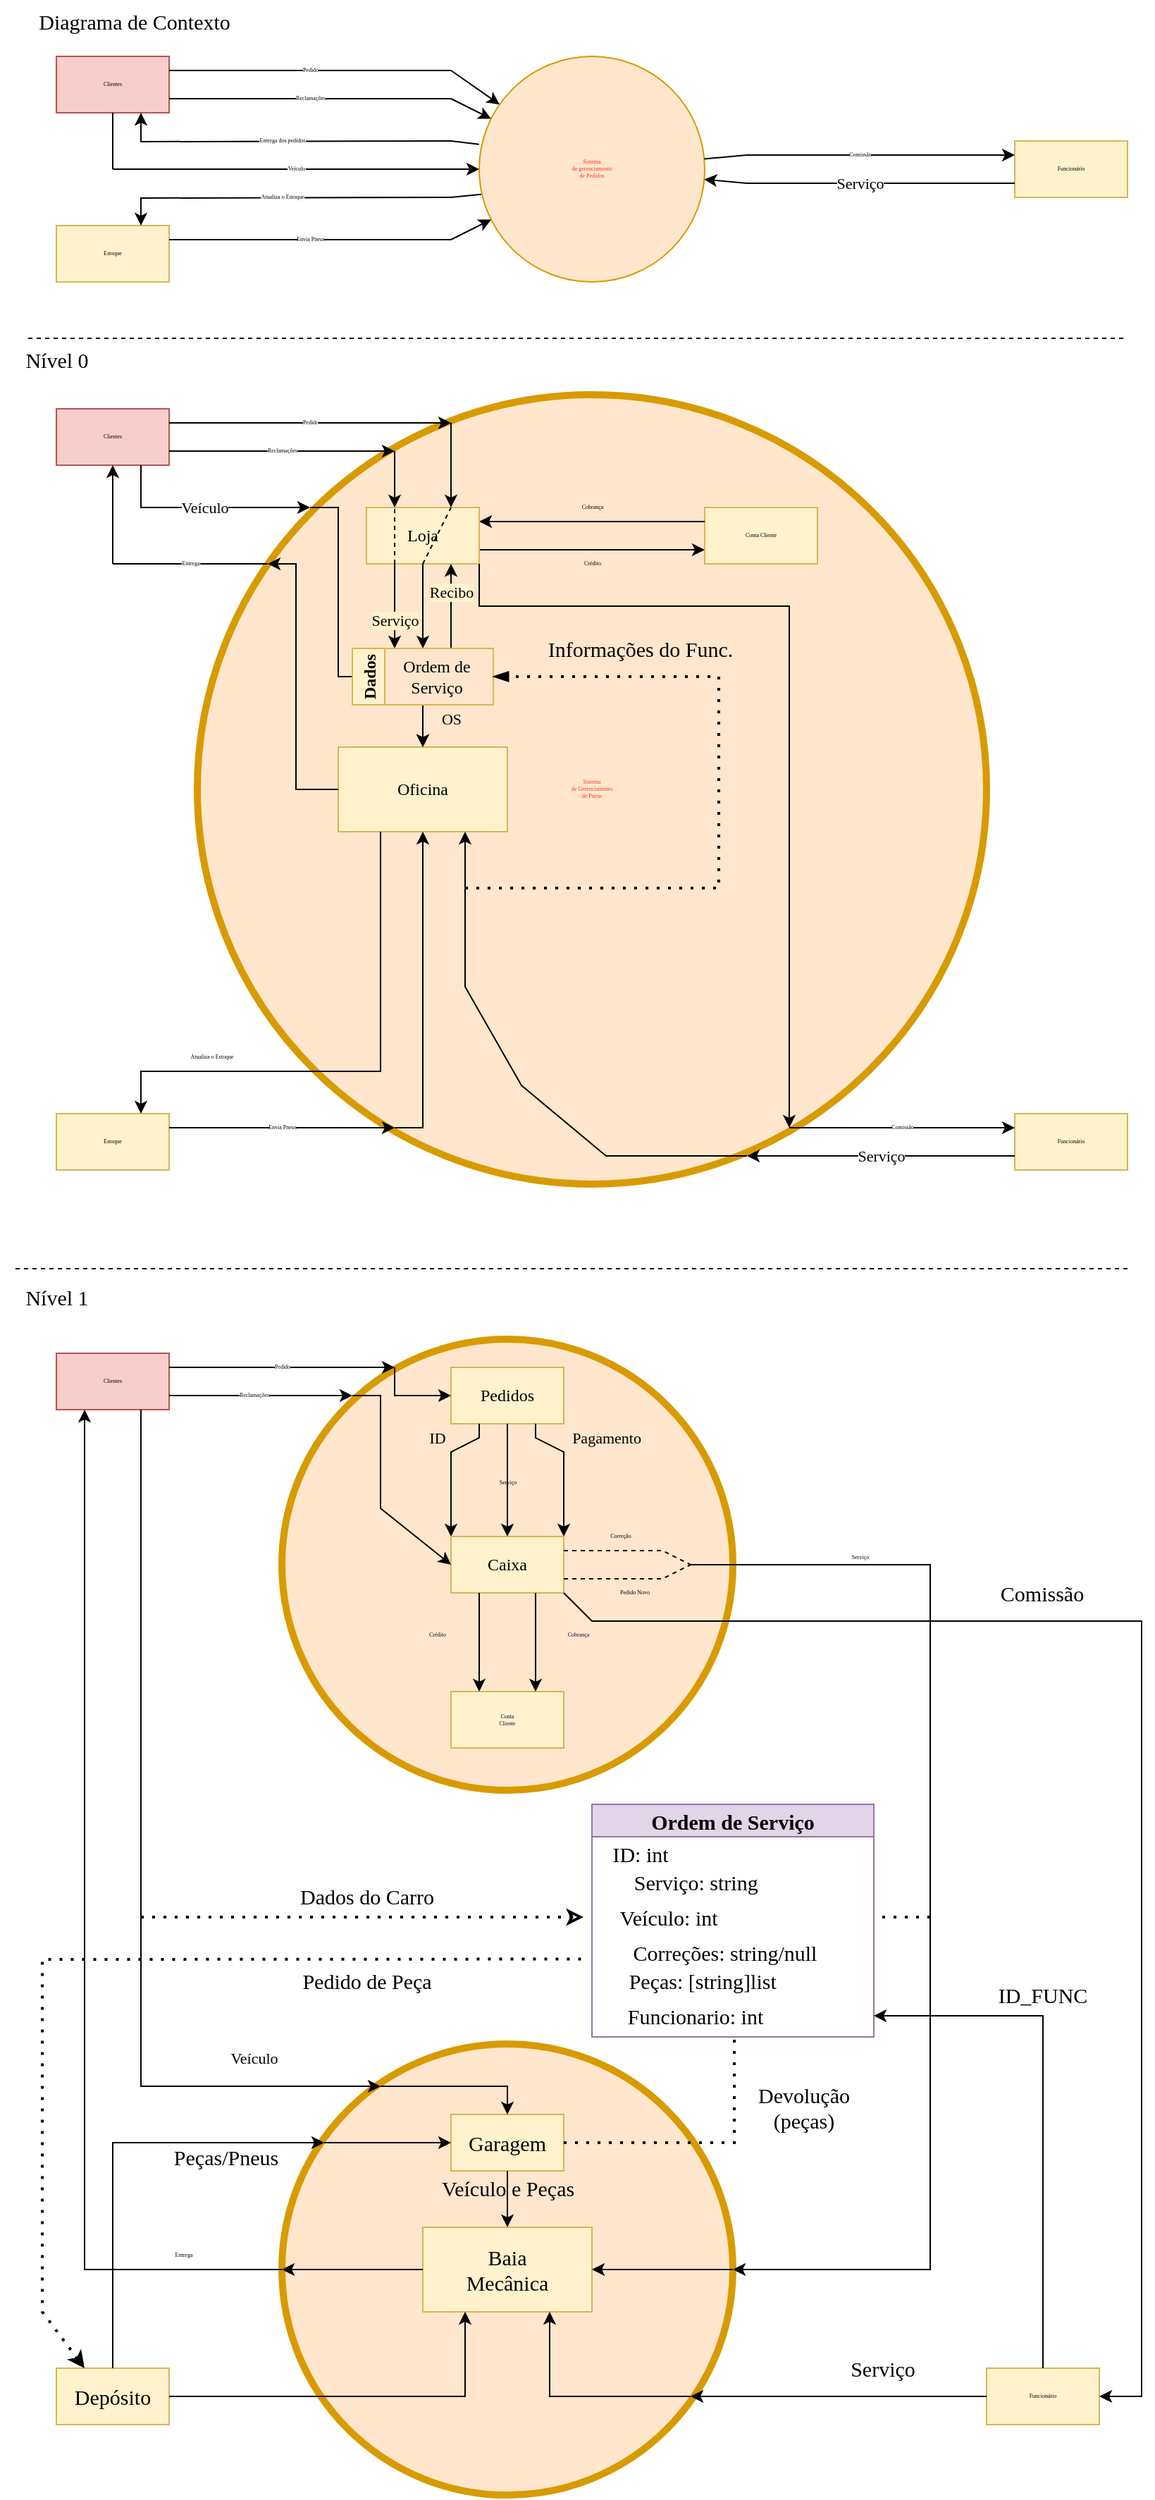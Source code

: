 <mxfile version="20.4.0" type="github">
  <diagram name="Page-1" id="c7558073-3199-34d8-9f00-42111426c3f3">
    <mxGraphModel dx="2463" dy="1354" grid="1" gridSize="10" guides="1" tooltips="1" connect="1" arrows="1" fold="1" page="1" pageScale="1" pageWidth="826" pageHeight="1169" background="none" math="0" shadow="0">
      <root>
        <mxCell id="0" />
        <mxCell id="1" parent="0" />
        <mxCell id="ajuiZReFzju_EfFtEYsR-15" value="Loja" style="ellipse;whiteSpace=wrap;html=1;aspect=fixed;fontFamily=Garamond;fontSize=4;points=[[0.5,0,0,0,0]];connectable=0;strokeWidth=5;labelBackgroundColor=none;fillColor=#ffe6cc;strokeColor=#d79b00;fontColor=none;noLabel=1;" vertex="1" parent="1">
          <mxGeometry x="200" y="1450" width="320" height="320" as="geometry" />
        </mxCell>
        <mxCell id="tzdK_BNFdjpBM3N-hgtN-97" value="&lt;div style=&quot;font-size: 4px;&quot;&gt;Sistema&lt;/div&gt;&lt;div style=&quot;font-size: 4px;&quot;&gt;de gerenciamento&lt;/div&gt;&lt;div style=&quot;font-size: 4px;&quot;&gt;de Pedidos&lt;/div&gt;" style="ellipse;whiteSpace=wrap;html=1;aspect=fixed;fontSize=4;fontFamily=Garamond;fillColor=#ffe6cc;strokeColor=#d79b00;fontColor=#FF3224;" parent="1" vertex="1">
          <mxGeometry x="340" y="40" width="160" height="160" as="geometry" />
        </mxCell>
        <mxCell id="tzdK_BNFdjpBM3N-hgtN-98" value="Clientes" style="rounded=0;whiteSpace=wrap;html=1;fontFamily=Garamond;fontSize=4;fillColor=#f8cecc;strokeColor=#b85450;" parent="1" vertex="1">
          <mxGeometry x="40" y="40" width="80" height="40" as="geometry" />
        </mxCell>
        <mxCell id="tzdK_BNFdjpBM3N-hgtN-99" value="Estoque" style="rounded=0;whiteSpace=wrap;html=1;fontFamily=Garamond;fontSize=4;fillColor=#fff2cc;strokeColor=#d6b656;" parent="1" vertex="1">
          <mxGeometry x="40" y="160" width="80" height="40" as="geometry" />
        </mxCell>
        <mxCell id="tzdK_BNFdjpBM3N-hgtN-100" value="Pedido" style="endArrow=none;html=1;rounded=0;fontFamily=Garamond;fontSize=4;exitX=1;exitY=0.25;exitDx=0;exitDy=0;endFill=0;" parent="1" source="tzdK_BNFdjpBM3N-hgtN-98" edge="1">
          <mxGeometry width="50" height="50" relative="1" as="geometry">
            <mxPoint x="110" y="170" as="sourcePoint" />
            <mxPoint x="320" y="50" as="targetPoint" />
          </mxGeometry>
        </mxCell>
        <mxCell id="tzdK_BNFdjpBM3N-hgtN-101" value="Reclamações" style="endArrow=none;html=1;rounded=0;fontFamily=Garamond;fontSize=4;exitX=1;exitY=0.75;exitDx=0;exitDy=0;endFill=0;" parent="1" source="tzdK_BNFdjpBM3N-hgtN-98" edge="1">
          <mxGeometry width="50" height="50" relative="1" as="geometry">
            <mxPoint x="270" y="200" as="sourcePoint" />
            <mxPoint x="320" y="70" as="targetPoint" />
          </mxGeometry>
        </mxCell>
        <mxCell id="tzdK_BNFdjpBM3N-hgtN-103" value="Envia Pneus" style="endArrow=none;html=1;rounded=0;fontFamily=Garamond;fontSize=4;exitX=1;exitY=0.25;exitDx=0;exitDy=0;endFill=0;" parent="1" source="tzdK_BNFdjpBM3N-hgtN-99" edge="1">
          <mxGeometry width="50" height="50" relative="1" as="geometry">
            <mxPoint x="270" y="200" as="sourcePoint" />
            <mxPoint x="320" y="170" as="targetPoint" />
          </mxGeometry>
        </mxCell>
        <mxCell id="tzdK_BNFdjpBM3N-hgtN-104" value="Atualiza o Estoque" style="endArrow=classic;html=1;rounded=0;fontFamily=Garamond;fontSize=4;edgeStyle=orthogonalEdgeStyle;entryX=0.75;entryY=0;entryDx=0;entryDy=0;" parent="1" target="tzdK_BNFdjpBM3N-hgtN-99" edge="1">
          <mxGeometry width="50" height="50" relative="1" as="geometry">
            <mxPoint x="320" y="140" as="sourcePoint" />
            <mxPoint x="100" y="140" as="targetPoint" />
          </mxGeometry>
        </mxCell>
        <mxCell id="tzdK_BNFdjpBM3N-hgtN-105" value="Entrega dos pedidos" style="endArrow=classic;html=1;rounded=0;fontFamily=Garamond;fontSize=4;edgeStyle=orthogonalEdgeStyle;entryX=0.75;entryY=1;entryDx=0;entryDy=0;" parent="1" target="tzdK_BNFdjpBM3N-hgtN-98" edge="1">
          <mxGeometry width="50" height="50" relative="1" as="geometry">
            <mxPoint x="320" y="100" as="sourcePoint" />
            <mxPoint x="100" y="120" as="targetPoint" />
          </mxGeometry>
        </mxCell>
        <mxCell id="tzdK_BNFdjpBM3N-hgtN-106" value="" style="endArrow=none;html=1;rounded=0;fontFamily=Garamond;fontSize=4;entryX=-0.001;entryY=0.39;entryDx=0;entryDy=0;entryPerimeter=0;" parent="1" target="tzdK_BNFdjpBM3N-hgtN-97" edge="1">
          <mxGeometry width="50" height="50" relative="1" as="geometry">
            <mxPoint x="320" y="100" as="sourcePoint" />
            <mxPoint x="320" y="150" as="targetPoint" />
          </mxGeometry>
        </mxCell>
        <mxCell id="tzdK_BNFdjpBM3N-hgtN-107" value="" style="endArrow=none;html=1;rounded=0;fontFamily=Garamond;fontSize=4;entryX=0.009;entryY=0.612;entryDx=0;entryDy=0;entryPerimeter=0;" parent="1" target="tzdK_BNFdjpBM3N-hgtN-97" edge="1">
          <mxGeometry width="50" height="50" relative="1" as="geometry">
            <mxPoint x="320" y="140" as="sourcePoint" />
            <mxPoint x="320" y="150" as="targetPoint" />
          </mxGeometry>
        </mxCell>
        <mxCell id="tzdK_BNFdjpBM3N-hgtN-109" value="" style="endArrow=classic;html=1;rounded=0;fontFamily=Garamond;fontSize=4;endFill=1;" parent="1" target="tzdK_BNFdjpBM3N-hgtN-97" edge="1">
          <mxGeometry width="50" height="50" relative="1" as="geometry">
            <mxPoint x="320" y="170" as="sourcePoint" />
            <mxPoint x="320" y="150" as="targetPoint" />
          </mxGeometry>
        </mxCell>
        <mxCell id="tzdK_BNFdjpBM3N-hgtN-110" value="" style="endArrow=classic;html=1;rounded=0;fontFamily=Garamond;fontSize=4;endFill=1;" parent="1" target="tzdK_BNFdjpBM3N-hgtN-97" edge="1">
          <mxGeometry width="50" height="50" relative="1" as="geometry">
            <mxPoint x="320" y="70" as="sourcePoint" />
            <mxPoint x="320" y="150" as="targetPoint" />
          </mxGeometry>
        </mxCell>
        <mxCell id="tzdK_BNFdjpBM3N-hgtN-111" value="" style="endArrow=classic;html=1;rounded=0;fontFamily=Garamond;fontSize=4;endFill=1;" parent="1" target="tzdK_BNFdjpBM3N-hgtN-97" edge="1">
          <mxGeometry width="50" height="50" relative="1" as="geometry">
            <mxPoint x="320" y="50" as="sourcePoint" />
            <mxPoint x="320" y="150" as="targetPoint" />
          </mxGeometry>
        </mxCell>
        <mxCell id="tzdK_BNFdjpBM3N-hgtN-114" value="Funcionário" style="rounded=0;whiteSpace=wrap;html=1;fontFamily=Garamond;fontSize=4;fillColor=#fff2cc;strokeColor=#d6b656;" parent="1" vertex="1">
          <mxGeometry x="720" y="100" width="80" height="40" as="geometry" />
        </mxCell>
        <mxCell id="tzdK_BNFdjpBM3N-hgtN-119" value="Comissão" style="endArrow=classic;html=1;rounded=0;fontFamily=Garamond;fontSize=4;entryX=0;entryY=0.25;entryDx=0;entryDy=0;" parent="1" source="tzdK_BNFdjpBM3N-hgtN-97" target="tzdK_BNFdjpBM3N-hgtN-114" edge="1">
          <mxGeometry width="50" height="50" relative="1" as="geometry">
            <mxPoint x="520" y="170" as="sourcePoint" />
            <mxPoint x="550" y="150" as="targetPoint" />
            <Array as="points">
              <mxPoint x="530" y="110" />
              <mxPoint x="590" y="110" />
              <mxPoint x="680" y="110" />
            </Array>
            <mxPoint as="offset" />
          </mxGeometry>
        </mxCell>
        <mxCell id="tzdK_BNFdjpBM3N-hgtN-121" value="Sistema&lt;br&gt;de Gerenciamento&lt;br&gt;de Pneus" style="ellipse;whiteSpace=wrap;html=1;aspect=fixed;fontFamily=Garamond;fontSize=4;points=[[0.5,0,0,0,0]];connectable=0;strokeWidth=5;labelBackgroundColor=none;fillColor=#ffe6cc;strokeColor=#d79b00;labelBorderColor=none;fontColor=#FF3224;" parent="1" vertex="1">
          <mxGeometry x="140" y="280" width="560" height="560" as="geometry" />
        </mxCell>
        <mxCell id="tzdK_BNFdjpBM3N-hgtN-123" value="" style="html=1;rounded=0;fontFamily=Garamond;fontSize=4;endArrow=none;endFill=0;dashed=1;" parent="1" edge="1">
          <mxGeometry width="100" relative="1" as="geometry">
            <mxPoint x="20" y="240" as="sourcePoint" />
            <mxPoint x="800" y="240" as="targetPoint" />
          </mxGeometry>
        </mxCell>
        <mxCell id="tzdK_BNFdjpBM3N-hgtN-124" value="Clientes" style="rounded=0;whiteSpace=wrap;html=1;fontFamily=Garamond;fontSize=4;fillColor=#f8cecc;strokeColor=#b85450;" parent="1" vertex="1">
          <mxGeometry x="40" y="290" width="80" height="40" as="geometry" />
        </mxCell>
        <mxCell id="tzdK_BNFdjpBM3N-hgtN-125" value="Estoque" style="rounded=0;whiteSpace=wrap;html=1;fontFamily=Garamond;fontSize=4;fillColor=#fff2cc;strokeColor=#d6b656;" parent="1" vertex="1">
          <mxGeometry x="40" y="790" width="80" height="40" as="geometry" />
        </mxCell>
        <mxCell id="tzdK_BNFdjpBM3N-hgtN-126" value="Pedido" style="endArrow=classic;html=1;rounded=0;fontFamily=Garamond;fontSize=4;exitX=1;exitY=0.25;exitDx=0;exitDy=0;endFill=1;" parent="1" source="tzdK_BNFdjpBM3N-hgtN-124" edge="1">
          <mxGeometry width="50" height="50" relative="1" as="geometry">
            <mxPoint x="100" y="410" as="sourcePoint" />
            <mxPoint x="320" y="300" as="targetPoint" />
          </mxGeometry>
        </mxCell>
        <mxCell id="tzdK_BNFdjpBM3N-hgtN-127" value="Reclamações" style="endArrow=classic;html=1;rounded=0;fontFamily=Garamond;fontSize=4;exitX=1;exitY=0.75;exitDx=0;exitDy=0;endFill=1;" parent="1" source="tzdK_BNFdjpBM3N-hgtN-124" edge="1">
          <mxGeometry width="50" height="50" relative="1" as="geometry">
            <mxPoint x="260" y="440" as="sourcePoint" />
            <mxPoint x="280" y="320" as="targetPoint" />
          </mxGeometry>
        </mxCell>
        <mxCell id="tzdK_BNFdjpBM3N-hgtN-128" value="Envia Pneus" style="endArrow=classic;html=1;rounded=0;fontFamily=Garamond;fontSize=4;exitX=1;exitY=0.25;exitDx=0;exitDy=0;endFill=1;" parent="1" source="tzdK_BNFdjpBM3N-hgtN-125" edge="1">
          <mxGeometry width="50" height="50" relative="1" as="geometry">
            <mxPoint x="270" y="840" as="sourcePoint" />
            <mxPoint x="280" y="800" as="targetPoint" />
          </mxGeometry>
        </mxCell>
        <mxCell id="tzdK_BNFdjpBM3N-hgtN-129" value="Atualiza o Estoque" style="endArrow=classic;html=1;rounded=0;fontFamily=Garamond;fontSize=4;edgeStyle=orthogonalEdgeStyle;entryX=0.75;entryY=0;entryDx=0;entryDy=0;labelBackgroundColor=none;" parent="1" target="tzdK_BNFdjpBM3N-hgtN-125" edge="1">
          <mxGeometry x="0.001" y="-10" width="50" height="50" relative="1" as="geometry">
            <mxPoint x="230" y="760" as="sourcePoint" />
            <mxPoint x="100" y="780" as="targetPoint" />
            <Array as="points">
              <mxPoint x="100" y="760" />
            </Array>
            <mxPoint as="offset" />
          </mxGeometry>
        </mxCell>
        <mxCell id="tzdK_BNFdjpBM3N-hgtN-132" value="Conta Cliente" style="rounded=0;whiteSpace=wrap;html=1;fontFamily=Garamond;fontSize=4;fillColor=#fff2cc;strokeColor=#d6b656;" parent="1" vertex="1">
          <mxGeometry x="500" y="360" width="80" height="40" as="geometry" />
        </mxCell>
        <mxCell id="tzdK_BNFdjpBM3N-hgtN-133" value="Funcionário" style="rounded=0;whiteSpace=wrap;html=1;fontFamily=Garamond;fontSize=4;fillColor=#fff2cc;strokeColor=#d6b656;" parent="1" vertex="1">
          <mxGeometry x="720" y="790" width="80" height="40" as="geometry" />
        </mxCell>
        <mxCell id="tzdK_BNFdjpBM3N-hgtN-134" value="Cobrança" style="endArrow=none;html=1;rounded=0;fontFamily=Garamond;fontSize=4;entryX=0;entryY=0.25;entryDx=0;entryDy=0;endFill=0;startArrow=classic;startFill=1;labelBackgroundColor=none;" parent="1" target="tzdK_BNFdjpBM3N-hgtN-132" edge="1">
          <mxGeometry y="10" width="50" height="50" relative="1" as="geometry">
            <mxPoint x="340" y="370" as="sourcePoint" />
            <mxPoint x="343" y="410" as="targetPoint" />
            <mxPoint as="offset" />
          </mxGeometry>
        </mxCell>
        <mxCell id="tzdK_BNFdjpBM3N-hgtN-135" value="Crédito" style="endArrow=classic;html=1;rounded=0;fontFamily=Garamond;fontSize=4;entryX=0;entryY=0.75;entryDx=0;entryDy=0;endFill=1;exitX=1;exitY=0.75;exitDx=0;exitDy=0;labelBackgroundColor=none;" parent="1" source="_0-HAE8toTOShQBwGPLb-2" target="tzdK_BNFdjpBM3N-hgtN-132" edge="1">
          <mxGeometry y="-10" width="50" height="50" relative="1" as="geometry">
            <mxPoint x="413" y="390" as="sourcePoint" />
            <mxPoint x="343" y="410" as="targetPoint" />
            <mxPoint as="offset" />
          </mxGeometry>
        </mxCell>
        <mxCell id="tzdK_BNFdjpBM3N-hgtN-136" value="Comissão" style="endArrow=classic;html=1;rounded=0;fontFamily=Garamond;fontSize=4;entryX=0;entryY=0.25;entryDx=0;entryDy=0;" parent="1" target="tzdK_BNFdjpBM3N-hgtN-133" edge="1">
          <mxGeometry width="50" height="50" relative="1" as="geometry">
            <mxPoint x="560" y="800" as="sourcePoint" />
            <mxPoint x="550" y="780" as="targetPoint" />
          </mxGeometry>
        </mxCell>
        <mxCell id="tzdK_BNFdjpBM3N-hgtN-137" value="Veículo" style="endArrow=classic;html=1;rounded=0;fontFamily=Garamond;fontSize=4;entryX=0;entryY=0.5;entryDx=0;entryDy=0;" parent="1" target="tzdK_BNFdjpBM3N-hgtN-97" edge="1">
          <mxGeometry width="50" height="50" relative="1" as="geometry">
            <mxPoint x="80" y="120" as="sourcePoint" />
            <mxPoint x="270" y="110" as="targetPoint" />
          </mxGeometry>
        </mxCell>
        <mxCell id="tzdK_BNFdjpBM3N-hgtN-138" value="" style="endArrow=none;html=1;rounded=0;fontFamily=Garamond;fontSize=4;entryX=0.5;entryY=1;entryDx=0;entryDy=0;" parent="1" target="tzdK_BNFdjpBM3N-hgtN-98" edge="1">
          <mxGeometry width="50" height="50" relative="1" as="geometry">
            <mxPoint x="80" y="120" as="sourcePoint" />
            <mxPoint x="250" y="100" as="targetPoint" />
          </mxGeometry>
        </mxCell>
        <mxCell id="tzdK_BNFdjpBM3N-hgtN-141" value="" style="endArrow=none;html=1;rounded=0;fontFamily=Garamond;fontSize=4;exitX=0.5;exitY=1;exitDx=0;exitDy=0;startArrow=classic;startFill=1;" parent="1" source="tzdK_BNFdjpBM3N-hgtN-124" edge="1">
          <mxGeometry width="50" height="50" relative="1" as="geometry">
            <mxPoint x="60.0" y="402.08" as="sourcePoint" />
            <mxPoint x="80" y="400" as="targetPoint" />
          </mxGeometry>
        </mxCell>
        <mxCell id="tzdK_BNFdjpBM3N-hgtN-142" value="Entrega" style="endArrow=none;html=1;rounded=0;fontFamily=Garamond;fontSize=4;entryX=0;entryY=0.5;entryDx=0;entryDy=0;endFill=0;" parent="1" edge="1">
          <mxGeometry width="50" height="50" relative="1" as="geometry">
            <mxPoint x="80" y="400" as="sourcePoint" />
            <mxPoint x="190.0" y="400" as="targetPoint" />
          </mxGeometry>
        </mxCell>
        <mxCell id="_0-HAE8toTOShQBwGPLb-1" value="&lt;font face=&quot;Garamond&quot;&gt;Veículo&lt;/font&gt;" style="endArrow=classic;html=1;rounded=0;exitX=0.75;exitY=1;exitDx=0;exitDy=0;" parent="1" source="tzdK_BNFdjpBM3N-hgtN-124" edge="1">
          <mxGeometry width="50" height="50" relative="1" as="geometry">
            <mxPoint x="150" y="400" as="sourcePoint" />
            <mxPoint x="220" y="360" as="targetPoint" />
            <Array as="points">
              <mxPoint x="100" y="360" />
            </Array>
          </mxGeometry>
        </mxCell>
        <mxCell id="_0-HAE8toTOShQBwGPLb-2" value="Loja" style="rounded=0;whiteSpace=wrap;html=1;fontFamily=Garamond;fillColor=#fff2cc;strokeColor=#d6b656;" parent="1" vertex="1">
          <mxGeometry x="260" y="360" width="80" height="40" as="geometry" />
        </mxCell>
        <mxCell id="_0-HAE8toTOShQBwGPLb-4" value="" style="endArrow=none;html=1;rounded=0;fontFamily=Garamond;endFill=0;startArrow=classic;startFill=1;" parent="1" edge="1">
          <mxGeometry width="50" height="50" relative="1" as="geometry">
            <mxPoint x="320" y="360" as="sourcePoint" />
            <mxPoint x="320" y="300" as="targetPoint" />
          </mxGeometry>
        </mxCell>
        <mxCell id="_0-HAE8toTOShQBwGPLb-5" value="" style="endArrow=none;html=1;rounded=0;fontFamily=Garamond;exitX=0.25;exitY=0;exitDx=0;exitDy=0;startArrow=classic;startFill=1;" parent="1" source="_0-HAE8toTOShQBwGPLb-2" edge="1">
          <mxGeometry width="50" height="50" relative="1" as="geometry">
            <mxPoint x="260" y="410" as="sourcePoint" />
            <mxPoint x="280" y="320" as="targetPoint" />
          </mxGeometry>
        </mxCell>
        <mxCell id="_0-HAE8toTOShQBwGPLb-7" value="" style="endArrow=classic;html=1;rounded=0;fontFamily=Garamond;exitX=0.5;exitY=1;exitDx=0;exitDy=0;entryX=0.5;entryY=0;entryDx=0;entryDy=0;" parent="1" source="_0-HAE8toTOShQBwGPLb-2" edge="1">
          <mxGeometry width="50" height="50" relative="1" as="geometry">
            <mxPoint x="300" y="400" as="sourcePoint" />
            <mxPoint x="300" y="460" as="targetPoint" />
            <Array as="points">
              <mxPoint x="300" y="420" />
            </Array>
          </mxGeometry>
        </mxCell>
        <mxCell id="_0-HAE8toTOShQBwGPLb-8" value="" style="endArrow=classic;html=1;rounded=0;fontFamily=Garamond;" parent="1" edge="1">
          <mxGeometry width="50" height="50" relative="1" as="geometry">
            <mxPoint x="220" y="360" as="sourcePoint" />
            <mxPoint x="260" y="480" as="targetPoint" />
            <Array as="points">
              <mxPoint x="240" y="360" />
              <mxPoint x="240" y="480" />
            </Array>
          </mxGeometry>
        </mxCell>
        <mxCell id="_0-HAE8toTOShQBwGPLb-9" value="Serviço" style="endArrow=classic;html=1;rounded=0;fontFamily=Garamond;exitX=0.75;exitY=1;exitDx=0;exitDy=0;labelBackgroundColor=#FFF2CC;" parent="1" edge="1">
          <mxGeometry x="0.333" width="50" height="50" relative="1" as="geometry">
            <mxPoint x="280" y="400.0" as="sourcePoint" />
            <mxPoint x="280" y="460.0" as="targetPoint" />
            <mxPoint as="offset" />
          </mxGeometry>
        </mxCell>
        <mxCell id="_0-HAE8toTOShQBwGPLb-10" value="" style="endArrow=none;dashed=1;html=1;rounded=0;fontFamily=Garamond;entryX=0.25;entryY=0;entryDx=0;entryDy=0;" parent="1" target="_0-HAE8toTOShQBwGPLb-2" edge="1">
          <mxGeometry width="50" height="50" relative="1" as="geometry">
            <mxPoint x="280" y="400" as="sourcePoint" />
            <mxPoint x="330" y="420" as="targetPoint" />
          </mxGeometry>
        </mxCell>
        <mxCell id="_0-HAE8toTOShQBwGPLb-11" value="" style="endArrow=none;dashed=1;html=1;rounded=0;fontFamily=Garamond;entryX=0.25;entryY=0;entryDx=0;entryDy=0;exitX=0.5;exitY=1;exitDx=0;exitDy=0;" parent="1" source="_0-HAE8toTOShQBwGPLb-2" edge="1">
          <mxGeometry width="50" height="50" relative="1" as="geometry">
            <mxPoint x="320" y="400.0" as="sourcePoint" />
            <mxPoint x="320.0" y="360" as="targetPoint" />
          </mxGeometry>
        </mxCell>
        <mxCell id="_0-HAE8toTOShQBwGPLb-17" value="" style="edgeStyle=orthogonalEdgeStyle;rounded=0;orthogonalLoop=1;jettySize=auto;html=1;labelBackgroundColor=none;fontFamily=Garamond;startArrow=classic;startFill=1;endArrow=none;endFill=0;" parent="1" source="_0-HAE8toTOShQBwGPLb-12" edge="1">
          <mxGeometry relative="1" as="geometry">
            <mxPoint x="300.0" y="500" as="targetPoint" />
          </mxGeometry>
        </mxCell>
        <mxCell id="_0-HAE8toTOShQBwGPLb-12" value="Oficina" style="rounded=0;whiteSpace=wrap;html=1;fontFamily=Garamond;fillColor=#fff2cc;strokeColor=#d6b656;" parent="1" vertex="1">
          <mxGeometry x="240" y="530" width="120" height="60" as="geometry" />
        </mxCell>
        <mxCell id="_0-HAE8toTOShQBwGPLb-14" value="" style="endArrow=none;html=1;rounded=0;fontFamily=Garamond;entryX=0.25;entryY=1;entryDx=0;entryDy=0;endFill=0;" parent="1" target="_0-HAE8toTOShQBwGPLb-12" edge="1">
          <mxGeometry width="50" height="50" relative="1" as="geometry">
            <mxPoint x="230" y="760" as="sourcePoint" />
            <mxPoint x="310" y="630" as="targetPoint" />
            <Array as="points">
              <mxPoint x="270" y="760" />
            </Array>
          </mxGeometry>
        </mxCell>
        <mxCell id="_0-HAE8toTOShQBwGPLb-15" value="" style="endArrow=classic;html=1;rounded=0;fontFamily=Garamond;entryX=0.5;entryY=1;entryDx=0;entryDy=0;" parent="1" target="_0-HAE8toTOShQBwGPLb-12" edge="1">
          <mxGeometry width="50" height="50" relative="1" as="geometry">
            <mxPoint x="280" y="800" as="sourcePoint" />
            <mxPoint x="530" y="670" as="targetPoint" />
            <Array as="points">
              <mxPoint x="300" y="800" />
            </Array>
          </mxGeometry>
        </mxCell>
        <mxCell id="_0-HAE8toTOShQBwGPLb-16" value="OS" style="endArrow=classic;html=1;rounded=0;fontFamily=Garamond;exitX=0.5;exitY=1;exitDx=0;exitDy=0;labelBackgroundColor=none;" parent="1" edge="1">
          <mxGeometry x="-0.333" y="20" width="50" height="50" relative="1" as="geometry">
            <mxPoint x="300" y="500" as="sourcePoint" />
            <mxPoint x="300" y="530" as="targetPoint" />
            <mxPoint as="offset" />
          </mxGeometry>
        </mxCell>
        <mxCell id="_0-HAE8toTOShQBwGPLb-18" value="" style="endArrow=classic;html=1;rounded=0;labelBackgroundColor=#FFF2CC;fontFamily=Garamond;exitX=0;exitY=0.5;exitDx=0;exitDy=0;" parent="1" source="_0-HAE8toTOShQBwGPLb-12" edge="1">
          <mxGeometry width="50" height="50" relative="1" as="geometry">
            <mxPoint x="310" y="540" as="sourcePoint" />
            <mxPoint x="190" y="400" as="targetPoint" />
            <Array as="points">
              <mxPoint x="210" y="560" />
              <mxPoint x="210" y="400" />
            </Array>
          </mxGeometry>
        </mxCell>
        <mxCell id="_0-HAE8toTOShQBwGPLb-19" value="" style="endArrow=classic;html=1;rounded=0;labelBackgroundColor=#FFF2CC;fontFamily=Garamond;exitX=1;exitY=1;exitDx=0;exitDy=0;" parent="1" source="_0-HAE8toTOShQBwGPLb-2" edge="1">
          <mxGeometry width="50" height="50" relative="1" as="geometry">
            <mxPoint x="490" y="710" as="sourcePoint" />
            <mxPoint x="560" y="800" as="targetPoint" />
            <Array as="points">
              <mxPoint x="340" y="430" />
              <mxPoint x="560" y="430" />
            </Array>
          </mxGeometry>
        </mxCell>
        <mxCell id="_0-HAE8toTOShQBwGPLb-21" value="Recibo" style="endArrow=classic;html=1;rounded=0;labelBackgroundColor=#FFF2CC;fontFamily=Garamond;exitX=0.75;exitY=0;exitDx=0;exitDy=0;entryX=0.75;entryY=1;entryDx=0;entryDy=0;" parent="1" target="_0-HAE8toTOShQBwGPLb-2" edge="1">
          <mxGeometry x="0.333" width="50" height="50" relative="1" as="geometry">
            <mxPoint x="320" y="460" as="sourcePoint" />
            <mxPoint x="420" y="420" as="targetPoint" />
            <mxPoint as="offset" />
          </mxGeometry>
        </mxCell>
        <mxCell id="_0-HAE8toTOShQBwGPLb-23" value="Loja" style="ellipse;whiteSpace=wrap;html=1;aspect=fixed;fontFamily=Garamond;fontSize=4;points=[[0.5,0,0,0,0]];connectable=0;strokeWidth=5;labelBackgroundColor=none;fillColor=#ffe6cc;strokeColor=#d79b00;fontColor=none;noLabel=1;" parent="1" vertex="1">
          <mxGeometry x="200" y="950" width="320" height="320" as="geometry" />
        </mxCell>
        <mxCell id="_0-HAE8toTOShQBwGPLb-24" value="Clientes" style="rounded=0;whiteSpace=wrap;html=1;fontFamily=Garamond;fontSize=4;fillColor=#f8cecc;strokeColor=#b85450;" parent="1" vertex="1">
          <mxGeometry x="40" y="960" width="80" height="40" as="geometry" />
        </mxCell>
        <mxCell id="_0-HAE8toTOShQBwGPLb-25" value="Pedido" style="endArrow=classic;html=1;rounded=0;fontFamily=Garamond;fontSize=4;exitX=1;exitY=0.25;exitDx=0;exitDy=0;endFill=1;" parent="1" source="_0-HAE8toTOShQBwGPLb-24" edge="1">
          <mxGeometry width="50" height="50" relative="1" as="geometry">
            <mxPoint x="100" y="1080" as="sourcePoint" />
            <mxPoint x="280" y="970" as="targetPoint" />
          </mxGeometry>
        </mxCell>
        <mxCell id="_0-HAE8toTOShQBwGPLb-26" value="Reclamações" style="endArrow=classic;html=1;rounded=0;fontFamily=Garamond;fontSize=4;exitX=1;exitY=0.75;exitDx=0;exitDy=0;endFill=1;" parent="1" source="_0-HAE8toTOShQBwGPLb-24" edge="1">
          <mxGeometry x="-0.077" width="50" height="50" relative="1" as="geometry">
            <mxPoint x="260" y="1110" as="sourcePoint" />
            <mxPoint x="250" y="990" as="targetPoint" />
            <mxPoint as="offset" />
          </mxGeometry>
        </mxCell>
        <mxCell id="_0-HAE8toTOShQBwGPLb-27" value="" style="endArrow=none;html=1;rounded=0;fontFamily=Garamond;fontSize=4;exitX=0.25;exitY=1;exitDx=0;exitDy=0;startArrow=classic;startFill=1;" parent="1" source="_0-HAE8toTOShQBwGPLb-24" edge="1">
          <mxGeometry width="50" height="50" relative="1" as="geometry">
            <mxPoint x="60.0" y="1072.08" as="sourcePoint" />
            <mxPoint x="60" y="1060" as="targetPoint" />
          </mxGeometry>
        </mxCell>
        <mxCell id="_0-HAE8toTOShQBwGPLb-28" value="Entrega" style="endArrow=none;html=1;rounded=0;fontFamily=Garamond;fontSize=4;endFill=0;" parent="1" edge="1">
          <mxGeometry x="0.797" y="10" width="50" height="50" relative="1" as="geometry">
            <mxPoint x="60" y="1060" as="sourcePoint" />
            <mxPoint x="200" y="1610" as="targetPoint" />
            <Array as="points">
              <mxPoint x="60" y="1330" />
              <mxPoint x="60" y="1610" />
            </Array>
            <mxPoint as="offset" />
          </mxGeometry>
        </mxCell>
        <mxCell id="_0-HAE8toTOShQBwGPLb-29" value="&lt;font face=&quot;Garamond&quot;&gt;Veículo&lt;/font&gt;" style="endArrow=classic;html=1;rounded=0;exitX=0.75;exitY=1;exitDx=0;exitDy=0;" parent="1" source="_0-HAE8toTOShQBwGPLb-24" edge="1">
          <mxGeometry x="0.723" y="20" width="50" height="50" relative="1" as="geometry">
            <mxPoint x="150" y="1070" as="sourcePoint" />
            <mxPoint x="270" y="1480" as="targetPoint" />
            <Array as="points">
              <mxPoint x="100" y="1480" />
            </Array>
            <mxPoint as="offset" />
          </mxGeometry>
        </mxCell>
        <mxCell id="_0-HAE8toTOShQBwGPLb-34" value="Serviço" style="endArrow=classic;html=1;rounded=0;labelBackgroundColor=default;fontFamily=Garamond;exitX=0;exitY=0.75;exitDx=0;exitDy=0;" parent="1" source="tzdK_BNFdjpBM3N-hgtN-114" target="tzdK_BNFdjpBM3N-hgtN-97" edge="1">
          <mxGeometry width="50" height="50" relative="1" as="geometry">
            <mxPoint x="540" y="180" as="sourcePoint" />
            <mxPoint x="590" y="130" as="targetPoint" />
            <Array as="points">
              <mxPoint x="530" y="130" />
            </Array>
          </mxGeometry>
        </mxCell>
        <mxCell id="_0-HAE8toTOShQBwGPLb-37" value="Dados" style="swimlane;horizontal=0;rounded=0;labelBackgroundColor=none;labelBorderColor=none;sketch=0;fontFamily=Garamond;fillColor=#fff2cc;strokeColor=#d6b656;fontColor=default;" parent="1" vertex="1">
          <mxGeometry x="250" y="460" width="100" height="40" as="geometry">
            <mxRectangle x="250" y="460" width="40" height="70" as="alternateBounds" />
          </mxGeometry>
        </mxCell>
        <mxCell id="_0-HAE8toTOShQBwGPLb-38" value="Ordem de Serviço" style="text;html=1;strokeColor=none;fillColor=none;align=center;verticalAlign=middle;whiteSpace=wrap;rounded=0;labelBackgroundColor=none;labelBorderColor=none;sketch=0;fontFamily=Garamond;fontColor=default;" parent="1" vertex="1">
          <mxGeometry x="270" y="460" width="80" height="40" as="geometry" />
        </mxCell>
        <mxCell id="_0-HAE8toTOShQBwGPLb-39" value="Serviço" style="endArrow=classic;html=1;rounded=0;labelBackgroundColor=default;fontFamily=Garamond;exitX=0;exitY=0.75;exitDx=0;exitDy=0;" parent="1" source="tzdK_BNFdjpBM3N-hgtN-133" edge="1">
          <mxGeometry width="50" height="50" relative="1" as="geometry">
            <mxPoint x="720" y="822.96" as="sourcePoint" />
            <mxPoint x="530" y="820" as="targetPoint" />
            <Array as="points">
              <mxPoint x="560" y="820" />
            </Array>
          </mxGeometry>
        </mxCell>
        <mxCell id="_0-HAE8toTOShQBwGPLb-40" value="" style="endArrow=classic;html=1;rounded=0;labelBackgroundColor=default;fontFamily=Garamond;fontColor=default;entryX=0.75;entryY=1;entryDx=0;entryDy=0;" parent="1" target="_0-HAE8toTOShQBwGPLb-12" edge="1">
          <mxGeometry width="50" height="50" relative="1" as="geometry">
            <mxPoint x="530" y="820" as="sourcePoint" />
            <mxPoint x="550" y="610" as="targetPoint" />
            <Array as="points">
              <mxPoint x="430" y="820" />
              <mxPoint x="370" y="770" />
              <mxPoint x="330" y="700" />
            </Array>
          </mxGeometry>
        </mxCell>
        <mxCell id="ajuiZReFzju_EfFtEYsR-2" value="Pedidos" style="rounded=0;whiteSpace=wrap;html=1;fontFamily=Garamond;fillColor=#fff2cc;strokeColor=#d6b656;" vertex="1" parent="1">
          <mxGeometry x="320" y="970" width="80" height="40" as="geometry" />
        </mxCell>
        <mxCell id="ajuiZReFzju_EfFtEYsR-3" value="" style="endArrow=classic;html=1;rounded=0;entryX=0;entryY=0.5;entryDx=0;entryDy=0;" edge="1" parent="1" target="ajuiZReFzju_EfFtEYsR-2">
          <mxGeometry width="50" height="50" relative="1" as="geometry">
            <mxPoint x="280" y="970" as="sourcePoint" />
            <mxPoint x="310" y="1000" as="targetPoint" />
            <Array as="points">
              <mxPoint x="280" y="990" />
            </Array>
          </mxGeometry>
        </mxCell>
        <mxCell id="ajuiZReFzju_EfFtEYsR-5" value="Pagamento" style="endArrow=classic;html=1;rounded=0;fontFamily=Garamond;labelBackgroundColor=none;entryX=1;entryY=0;entryDx=0;entryDy=0;" edge="1" parent="1" target="ajuiZReFzju_EfFtEYsR-7">
          <mxGeometry x="-0.299" y="32" width="50" height="50" relative="1" as="geometry">
            <mxPoint x="380" y="1010" as="sourcePoint" />
            <mxPoint x="380" y="1060" as="targetPoint" />
            <Array as="points">
              <mxPoint x="380" y="1020" />
              <mxPoint x="400" y="1030" />
            </Array>
            <mxPoint x="-2" y="-10" as="offset" />
          </mxGeometry>
        </mxCell>
        <mxCell id="ajuiZReFzju_EfFtEYsR-6" value="ID" style="endArrow=classic;html=1;rounded=0;labelBackgroundColor=none;fontFamily=Garamond;entryX=0;entryY=0;entryDx=0;entryDy=0;" edge="1" parent="1" target="ajuiZReFzju_EfFtEYsR-7">
          <mxGeometry x="-0.299" y="-14" width="50" height="50" relative="1" as="geometry">
            <mxPoint x="340" y="1010" as="sourcePoint" />
            <mxPoint x="334" y="1060" as="targetPoint" />
            <Array as="points">
              <mxPoint x="340" y="1020" />
              <mxPoint x="320" y="1030" />
            </Array>
            <mxPoint x="4" y="-10" as="offset" />
          </mxGeometry>
        </mxCell>
        <mxCell id="ajuiZReFzju_EfFtEYsR-7" value="Caixa" style="rounded=0;whiteSpace=wrap;html=1;fontFamily=Garamond;fillColor=#fff2cc;strokeColor=#d6b656;" vertex="1" parent="1">
          <mxGeometry x="320" y="1090" width="80" height="40" as="geometry" />
        </mxCell>
        <mxCell id="ajuiZReFzju_EfFtEYsR-8" value="&lt;font style=&quot;font-size: 4px;&quot;&gt;Serviço&lt;/font&gt;" style="endArrow=classic;html=1;rounded=0;labelBackgroundColor=none;fontFamily=Garamond;exitX=0.5;exitY=1;exitDx=0;exitDy=0;fontSize=8;entryX=0.5;entryY=0;entryDx=0;entryDy=0;" edge="1" parent="1" source="ajuiZReFzju_EfFtEYsR-2" target="ajuiZReFzju_EfFtEYsR-7">
          <mxGeometry width="50" height="50" relative="1" as="geometry">
            <mxPoint x="230" y="1120" as="sourcePoint" />
            <mxPoint x="360" y="1060" as="targetPoint" />
          </mxGeometry>
        </mxCell>
        <mxCell id="ajuiZReFzju_EfFtEYsR-9" value="" style="endArrow=classic;html=1;rounded=0;labelBackgroundColor=none;fontFamily=Garamond;fontSize=4;entryX=0;entryY=0.5;entryDx=0;entryDy=0;" edge="1" parent="1" target="ajuiZReFzju_EfFtEYsR-7">
          <mxGeometry width="50" height="50" relative="1" as="geometry">
            <mxPoint x="250" y="990" as="sourcePoint" />
            <mxPoint x="320" y="1120" as="targetPoint" />
            <Array as="points">
              <mxPoint x="270" y="990" />
              <mxPoint x="270" y="1070" />
            </Array>
          </mxGeometry>
        </mxCell>
        <mxCell id="ajuiZReFzju_EfFtEYsR-10" value="&lt;font color=&quot;#190033&quot;&gt;Conta&lt;br&gt;Cliente&lt;br&gt;&lt;/font&gt;" style="rounded=0;whiteSpace=wrap;html=1;labelBorderColor=none;fontFamily=Garamond;fontSize=4;fillColor=#fff2cc;strokeColor=#d6b656;" vertex="1" parent="1">
          <mxGeometry x="320" y="1200" width="80" height="40" as="geometry" />
        </mxCell>
        <mxCell id="ajuiZReFzju_EfFtEYsR-11" value="Cobrança" style="endArrow=classic;html=1;rounded=0;labelBackgroundColor=none;fontFamily=Garamond;fontSize=4;fontColor=#190033;exitX=0.75;exitY=1;exitDx=0;exitDy=0;entryX=0.75;entryY=0;entryDx=0;entryDy=0;" edge="1" parent="1" source="ajuiZReFzju_EfFtEYsR-7" target="ajuiZReFzju_EfFtEYsR-10">
          <mxGeometry x="-0.143" y="30" width="50" height="50" relative="1" as="geometry">
            <mxPoint x="360" y="1180" as="sourcePoint" />
            <mxPoint x="410" y="1130" as="targetPoint" />
            <mxPoint as="offset" />
          </mxGeometry>
        </mxCell>
        <mxCell id="ajuiZReFzju_EfFtEYsR-12" value="" style="endArrow=classic;html=1;rounded=0;labelBackgroundColor=none;fontFamily=Garamond;fontSize=4;fontColor=#190033;exitX=0.25;exitY=1;exitDx=0;exitDy=0;" edge="1" parent="1" source="ajuiZReFzju_EfFtEYsR-7">
          <mxGeometry width="50" height="50" relative="1" as="geometry">
            <mxPoint x="360" y="1180" as="sourcePoint" />
            <mxPoint x="340" y="1200" as="targetPoint" />
          </mxGeometry>
        </mxCell>
        <mxCell id="ajuiZReFzju_EfFtEYsR-14" value="Crédito" style="edgeLabel;html=1;align=center;verticalAlign=middle;resizable=0;points=[];fontSize=4;fontFamily=Garamond;fontColor=#190033;labelBackgroundColor=none;" vertex="1" connectable="0" parent="ajuiZReFzju_EfFtEYsR-12">
          <mxGeometry x="0.131" relative="1" as="geometry">
            <mxPoint x="-30" y="-10" as="offset" />
          </mxGeometry>
        </mxCell>
        <mxCell id="ajuiZReFzju_EfFtEYsR-20" value="Pedido Novo" style="endArrow=none;dashed=1;html=1;rounded=0;labelBackgroundColor=none;fontFamily=Garamond;fontSize=4;fontColor=none;exitX=1;exitY=0.75;exitDx=0;exitDy=0;" edge="1" parent="1" source="ajuiZReFzju_EfFtEYsR-7">
          <mxGeometry x="0.083" y="-10" width="50" height="50" relative="1" as="geometry">
            <mxPoint x="410" y="1130" as="sourcePoint" />
            <mxPoint x="490" y="1110" as="targetPoint" />
            <Array as="points">
              <mxPoint x="470" y="1120" />
            </Array>
            <mxPoint as="offset" />
          </mxGeometry>
        </mxCell>
        <mxCell id="ajuiZReFzju_EfFtEYsR-21" value="Correção" style="endArrow=none;dashed=1;html=1;rounded=0;labelBackgroundColor=none;fontFamily=Garamond;fontSize=4;fontColor=none;" edge="1" parent="1">
          <mxGeometry x="-0.134" y="10" width="50" height="50" relative="1" as="geometry">
            <mxPoint x="400" y="1100" as="sourcePoint" />
            <mxPoint x="490" y="1110" as="targetPoint" />
            <Array as="points">
              <mxPoint x="470" y="1100" />
            </Array>
            <mxPoint as="offset" />
          </mxGeometry>
        </mxCell>
        <mxCell id="ajuiZReFzju_EfFtEYsR-24" value="" style="endArrow=classic;html=1;rounded=0;labelBackgroundColor=none;fontFamily=Garamond;fontSize=4;fontColor=none;" edge="1" parent="1">
          <mxGeometry width="50" height="50" relative="1" as="geometry">
            <mxPoint x="490" y="1110" as="sourcePoint" />
            <mxPoint x="520" y="1610" as="targetPoint" />
            <Array as="points">
              <mxPoint x="660" y="1110" />
              <mxPoint x="660" y="1610" />
              <mxPoint x="590" y="1610" />
            </Array>
          </mxGeometry>
        </mxCell>
        <mxCell id="ajuiZReFzju_EfFtEYsR-25" value="Serviço" style="edgeLabel;html=1;align=center;verticalAlign=middle;resizable=0;points=[];fontSize=4;fontFamily=Garamond;fontColor=none;" vertex="1" connectable="0" parent="ajuiZReFzju_EfFtEYsR-24">
          <mxGeometry x="-0.214" y="3" relative="1" as="geometry">
            <mxPoint x="-53" y="-154" as="offset" />
          </mxGeometry>
        </mxCell>
        <mxCell id="ajuiZReFzju_EfFtEYsR-26" value="" style="endArrow=none;dashed=1;html=1;dashPattern=1 3;strokeWidth=2;rounded=0;labelBackgroundColor=none;fontFamily=Garamond;fontSize=4;fontColor=none;" edge="1" parent="1">
          <mxGeometry width="50" height="50" relative="1" as="geometry">
            <mxPoint x="660" y="1360" as="sourcePoint" />
            <mxPoint x="620" y="1360" as="targetPoint" />
          </mxGeometry>
        </mxCell>
        <mxCell id="ajuiZReFzju_EfFtEYsR-27" value="Ordem de Serviço" style="swimlane;labelBackgroundColor=none;labelBorderColor=none;fontFamily=Garamond;fontSize=15;fillColor=#e1d5e7;strokeColor=#9673a6;" vertex="1" parent="1">
          <mxGeometry x="420" y="1280" width="200" height="165" as="geometry" />
        </mxCell>
        <mxCell id="ajuiZReFzju_EfFtEYsR-29" value="ID: int" style="text;html=1;align=center;verticalAlign=middle;resizable=0;points=[];autosize=1;strokeColor=none;fillColor=none;fontSize=15;fontFamily=Garamond;fontColor=none;" vertex="1" parent="ajuiZReFzju_EfFtEYsR-27">
          <mxGeometry x="-6" y="20" width="80" height="30" as="geometry" />
        </mxCell>
        <mxCell id="ajuiZReFzju_EfFtEYsR-30" value="Serviço: string&amp;nbsp; &amp;nbsp;" style="text;html=1;align=center;verticalAlign=middle;resizable=0;points=[];autosize=1;strokeColor=none;fillColor=none;fontSize=15;fontFamily=Garamond;fontColor=none;" vertex="1" parent="ajuiZReFzju_EfFtEYsR-27">
          <mxGeometry x="-6" y="40" width="170" height="30" as="geometry" />
        </mxCell>
        <mxCell id="ajuiZReFzju_EfFtEYsR-31" value="Veículo: int" style="text;html=1;align=center;verticalAlign=middle;resizable=0;points=[];autosize=1;strokeColor=none;fillColor=none;fontSize=15;fontFamily=Garamond;fontColor=none;" vertex="1" parent="ajuiZReFzju_EfFtEYsR-27">
          <mxGeometry x="-6" y="65" width="120" height="30" as="geometry" />
        </mxCell>
        <mxCell id="ajuiZReFzju_EfFtEYsR-32" value="Correções: string/null" style="text;html=1;align=center;verticalAlign=middle;resizable=0;points=[];autosize=1;strokeColor=none;fillColor=none;fontSize=15;fontFamily=Garamond;fontColor=none;" vertex="1" parent="ajuiZReFzju_EfFtEYsR-27">
          <mxGeometry x="-6" y="90" width="200" height="30" as="geometry" />
        </mxCell>
        <mxCell id="ajuiZReFzju_EfFtEYsR-33" value="&amp;nbsp; &amp;nbsp;Peças: [string]list" style="text;html=1;strokeColor=none;fillColor=none;align=center;verticalAlign=middle;whiteSpace=wrap;rounded=0;labelBackgroundColor=none;labelBorderColor=none;fontFamily=Garamond;fontSize=15;fontColor=none;" vertex="1" parent="ajuiZReFzju_EfFtEYsR-27">
          <mxGeometry x="-27" y="110" width="200" height="30" as="geometry" />
        </mxCell>
        <mxCell id="ajuiZReFzju_EfFtEYsR-34" value="Funcionario: int" style="text;html=1;align=center;verticalAlign=middle;resizable=0;points=[];autosize=1;strokeColor=none;fillColor=none;fontSize=15;fontFamily=Garamond;fontColor=none;" vertex="1" parent="ajuiZReFzju_EfFtEYsR-27">
          <mxGeometry x="-7" y="135" width="160" height="30" as="geometry" />
        </mxCell>
        <mxCell id="ajuiZReFzju_EfFtEYsR-35" value="" style="endArrow=blockThin;dashed=1;html=1;dashPattern=1 3;strokeWidth=2;rounded=0;labelBackgroundColor=none;fontFamily=Garamond;fontSize=15;fontColor=none;entryX=1;entryY=0.5;entryDx=0;entryDy=0;endFill=1;" edge="1" parent="1" target="_0-HAE8toTOShQBwGPLb-38">
          <mxGeometry width="50" height="50" relative="1" as="geometry">
            <mxPoint x="330" y="630" as="sourcePoint" />
            <mxPoint x="490" y="630" as="targetPoint" />
            <Array as="points">
              <mxPoint x="510" y="630" />
              <mxPoint x="510" y="480" />
            </Array>
          </mxGeometry>
        </mxCell>
        <mxCell id="ajuiZReFzju_EfFtEYsR-37" value="Informações do Func." style="edgeLabel;html=1;align=center;verticalAlign=middle;resizable=0;points=[];fontSize=15;fontFamily=Garamond;fontColor=none;labelBackgroundColor=none;" vertex="1" connectable="0" parent="ajuiZReFzju_EfFtEYsR-35">
          <mxGeometry x="0.645" y="-2" relative="1" as="geometry">
            <mxPoint x="17" y="-18" as="offset" />
          </mxGeometry>
        </mxCell>
        <mxCell id="ajuiZReFzju_EfFtEYsR-38" value="" style="endArrow=classic;dashed=1;html=1;dashPattern=1 3;strokeWidth=2;rounded=0;labelBackgroundColor=none;fontFamily=Garamond;fontSize=15;fontColor=none;endFill=0;" edge="1" parent="1" target="ajuiZReFzju_EfFtEYsR-31">
          <mxGeometry width="50" height="50" relative="1" as="geometry">
            <mxPoint x="100" y="1360" as="sourcePoint" />
            <mxPoint x="380" y="1420" as="targetPoint" />
          </mxGeometry>
        </mxCell>
        <mxCell id="ajuiZReFzju_EfFtEYsR-39" value="Dados do Carro" style="text;html=1;align=center;verticalAlign=middle;resizable=0;points=[];autosize=1;strokeColor=none;fillColor=none;fontSize=15;fontFamily=Garamond;fontColor=none;" vertex="1" parent="1">
          <mxGeometry x="190" y="1330" width="140" height="30" as="geometry" />
        </mxCell>
        <mxCell id="ajuiZReFzju_EfFtEYsR-40" value="Funcionário" style="rounded=0;whiteSpace=wrap;html=1;fontFamily=Garamond;fontSize=4;fillColor=#fff2cc;strokeColor=#d6b656;" vertex="1" parent="1">
          <mxGeometry x="700" y="1680" width="80" height="40" as="geometry" />
        </mxCell>
        <mxCell id="ajuiZReFzju_EfFtEYsR-41" value="" style="endArrow=classic;html=1;strokeWidth=1;rounded=0;labelBackgroundColor=none;fontFamily=Garamond;fontSize=15;fontColor=none;exitX=0.5;exitY=0;exitDx=0;exitDy=0;endFill=1;" edge="1" parent="1" source="ajuiZReFzju_EfFtEYsR-40">
          <mxGeometry width="50" height="50" relative="1" as="geometry">
            <mxPoint x="600" y="1640" as="sourcePoint" />
            <mxPoint x="620" y="1430" as="targetPoint" />
            <Array as="points">
              <mxPoint x="740" y="1430" />
              <mxPoint x="690" y="1430" />
            </Array>
          </mxGeometry>
        </mxCell>
        <mxCell id="ajuiZReFzju_EfFtEYsR-42" value="ID_FUNC" style="text;html=1;strokeColor=none;fillColor=none;align=center;verticalAlign=middle;whiteSpace=wrap;rounded=0;labelBackgroundColor=none;labelBorderColor=none;fontFamily=Garamond;fontSize=15;fontColor=none;" vertex="1" parent="1">
          <mxGeometry x="710" y="1400" width="60" height="30" as="geometry" />
        </mxCell>
        <mxCell id="ajuiZReFzju_EfFtEYsR-43" value="" style="endArrow=classic;html=1;rounded=0;labelBackgroundColor=none;strokeWidth=1;fontFamily=Garamond;fontSize=15;fontColor=none;exitX=1;exitY=1;exitDx=0;exitDy=0;entryX=1;entryY=0.5;entryDx=0;entryDy=0;" edge="1" parent="1" source="ajuiZReFzju_EfFtEYsR-7" target="ajuiZReFzju_EfFtEYsR-40">
          <mxGeometry width="50" height="50" relative="1" as="geometry">
            <mxPoint x="490" y="1200" as="sourcePoint" />
            <mxPoint x="540" y="1150" as="targetPoint" />
            <Array as="points">
              <mxPoint x="420" y="1150" />
              <mxPoint x="810" y="1150" />
              <mxPoint x="810" y="1700" />
            </Array>
          </mxGeometry>
        </mxCell>
        <mxCell id="ajuiZReFzju_EfFtEYsR-44" value="Comissão" style="edgeLabel;html=1;align=center;verticalAlign=middle;resizable=0;points=[];fontSize=15;fontFamily=Garamond;fontColor=none;" vertex="1" connectable="0" parent="ajuiZReFzju_EfFtEYsR-43">
          <mxGeometry x="-0.332" y="-1" relative="1" as="geometry">
            <mxPoint x="14" y="-21" as="offset" />
          </mxGeometry>
        </mxCell>
        <mxCell id="ajuiZReFzju_EfFtEYsR-45" value="Baia&lt;br&gt;Mecânica" style="rounded=0;whiteSpace=wrap;html=1;labelBackgroundColor=none;labelBorderColor=none;fontFamily=Garamond;fontSize=15;fillColor=#fff2cc;strokeColor=#d6b656;" vertex="1" parent="1">
          <mxGeometry x="300" y="1580" width="120" height="60" as="geometry" />
        </mxCell>
        <mxCell id="ajuiZReFzju_EfFtEYsR-46" value="" style="endArrow=classic;html=1;rounded=0;labelBackgroundColor=none;strokeWidth=1;fontFamily=Garamond;fontSize=15;fontColor=none;exitX=0;exitY=0.5;exitDx=0;exitDy=0;" edge="1" parent="1" source="ajuiZReFzju_EfFtEYsR-40">
          <mxGeometry width="50" height="50" relative="1" as="geometry">
            <mxPoint x="450" y="1690" as="sourcePoint" />
            <mxPoint x="490" y="1700" as="targetPoint" />
          </mxGeometry>
        </mxCell>
        <mxCell id="ajuiZReFzju_EfFtEYsR-49" value="Serviço" style="edgeLabel;html=1;align=center;verticalAlign=middle;resizable=0;points=[];fontSize=15;fontFamily=Garamond;fontColor=none;" vertex="1" connectable="0" parent="ajuiZReFzju_EfFtEYsR-46">
          <mxGeometry x="-0.295" relative="1" as="geometry">
            <mxPoint y="-20" as="offset" />
          </mxGeometry>
        </mxCell>
        <mxCell id="ajuiZReFzju_EfFtEYsR-47" value="" style="endArrow=classic;html=1;rounded=0;labelBackgroundColor=none;strokeWidth=1;fontFamily=Garamond;fontSize=15;fontColor=none;entryX=1;entryY=0.5;entryDx=0;entryDy=0;" edge="1" parent="1" target="ajuiZReFzju_EfFtEYsR-45">
          <mxGeometry width="50" height="50" relative="1" as="geometry">
            <mxPoint x="520" y="1610" as="sourcePoint" />
            <mxPoint x="450" y="1550" as="targetPoint" />
          </mxGeometry>
        </mxCell>
        <mxCell id="ajuiZReFzju_EfFtEYsR-48" value="" style="endArrow=classic;html=1;rounded=0;labelBackgroundColor=none;strokeWidth=1;fontFamily=Garamond;fontSize=15;fontColor=none;entryX=0.75;entryY=1;entryDx=0;entryDy=0;" edge="1" parent="1" target="ajuiZReFzju_EfFtEYsR-45">
          <mxGeometry width="50" height="50" relative="1" as="geometry">
            <mxPoint x="490" y="1700" as="sourcePoint" />
            <mxPoint x="460" y="1650" as="targetPoint" />
            <Array as="points">
              <mxPoint x="390" y="1700" />
            </Array>
          </mxGeometry>
        </mxCell>
        <mxCell id="ajuiZReFzju_EfFtEYsR-50" value="Depósito" style="rounded=0;whiteSpace=wrap;html=1;labelBackgroundColor=none;labelBorderColor=none;fontFamily=Garamond;fontSize=15;fillColor=#fff2cc;strokeColor=#d6b656;" vertex="1" parent="1">
          <mxGeometry x="40" y="1680" width="80" height="40" as="geometry" />
        </mxCell>
        <mxCell id="ajuiZReFzju_EfFtEYsR-51" value="" style="endArrow=classic;html=1;rounded=0;labelBackgroundColor=none;strokeWidth=1;fontFamily=Garamond;fontSize=15;fontColor=none;exitX=1;exitY=0.5;exitDx=0;exitDy=0;entryX=0.25;entryY=1;entryDx=0;entryDy=0;" edge="1" parent="1" source="ajuiZReFzju_EfFtEYsR-50" target="ajuiZReFzju_EfFtEYsR-45">
          <mxGeometry width="50" height="50" relative="1" as="geometry">
            <mxPoint x="250" y="1680" as="sourcePoint" />
            <mxPoint x="330" y="1700" as="targetPoint" />
            <Array as="points">
              <mxPoint x="330" y="1700" />
            </Array>
          </mxGeometry>
        </mxCell>
        <mxCell id="ajuiZReFzju_EfFtEYsR-52" value="Garagem" style="rounded=0;whiteSpace=wrap;html=1;labelBackgroundColor=none;labelBorderColor=none;fontFamily=Garamond;fontSize=15;fillColor=#fff2cc;strokeColor=#d6b656;" vertex="1" parent="1">
          <mxGeometry x="320" y="1500" width="80" height="40" as="geometry" />
        </mxCell>
        <mxCell id="ajuiZReFzju_EfFtEYsR-53" value="" style="endArrow=classic;html=1;rounded=0;labelBackgroundColor=none;strokeWidth=1;fontFamily=Garamond;fontSize=15;fontColor=none;entryX=0.5;entryY=0;entryDx=0;entryDy=0;" edge="1" parent="1" target="ajuiZReFzju_EfFtEYsR-52">
          <mxGeometry width="50" height="50" relative="1" as="geometry">
            <mxPoint x="270" y="1480" as="sourcePoint" />
            <mxPoint x="370" y="1530" as="targetPoint" />
            <Array as="points">
              <mxPoint x="360" y="1480" />
            </Array>
          </mxGeometry>
        </mxCell>
        <mxCell id="ajuiZReFzju_EfFtEYsR-54" value="" style="endArrow=classic;html=1;rounded=0;labelBackgroundColor=none;strokeWidth=1;fontFamily=Garamond;fontSize=15;fontColor=none;exitX=0;exitY=0.5;exitDx=0;exitDy=0;" edge="1" parent="1" source="ajuiZReFzju_EfFtEYsR-45">
          <mxGeometry width="50" height="50" relative="1" as="geometry">
            <mxPoint x="310" y="1650" as="sourcePoint" />
            <mxPoint x="200" y="1610" as="targetPoint" />
          </mxGeometry>
        </mxCell>
        <mxCell id="ajuiZReFzju_EfFtEYsR-55" value="" style="endArrow=classic;html=1;rounded=0;labelBackgroundColor=none;strokeWidth=1;fontFamily=Garamond;fontSize=15;fontColor=none;" edge="1" parent="1">
          <mxGeometry width="50" height="50" relative="1" as="geometry">
            <mxPoint x="360" y="1540" as="sourcePoint" />
            <mxPoint x="360" y="1580" as="targetPoint" />
          </mxGeometry>
        </mxCell>
        <mxCell id="ajuiZReFzju_EfFtEYsR-56" value="Veículo e Peças" style="edgeLabel;html=1;align=center;verticalAlign=middle;resizable=0;points=[];fontSize=15;fontFamily=Garamond;fontColor=none;labelBackgroundColor=none;" vertex="1" connectable="0" parent="ajuiZReFzju_EfFtEYsR-55">
          <mxGeometry x="-0.4" relative="1" as="geometry">
            <mxPoint as="offset" />
          </mxGeometry>
        </mxCell>
        <mxCell id="ajuiZReFzju_EfFtEYsR-57" value="" style="endArrow=classic;html=1;rounded=0;labelBackgroundColor=none;strokeWidth=1;fontFamily=Garamond;fontSize=15;fontColor=none;exitX=0.5;exitY=0;exitDx=0;exitDy=0;" edge="1" parent="1" source="ajuiZReFzju_EfFtEYsR-50">
          <mxGeometry width="50" height="50" relative="1" as="geometry">
            <mxPoint x="270" y="1640" as="sourcePoint" />
            <mxPoint x="230" y="1520" as="targetPoint" />
            <Array as="points">
              <mxPoint x="80" y="1520" />
            </Array>
          </mxGeometry>
        </mxCell>
        <mxCell id="ajuiZReFzju_EfFtEYsR-59" value="Peças/Pneus" style="edgeLabel;html=1;align=center;verticalAlign=middle;resizable=0;points=[];fontSize=15;fontFamily=Garamond;fontColor=none;" vertex="1" connectable="0" parent="ajuiZReFzju_EfFtEYsR-57">
          <mxGeometry x="0.579" relative="1" as="geometry">
            <mxPoint x="-5" y="10" as="offset" />
          </mxGeometry>
        </mxCell>
        <mxCell id="ajuiZReFzju_EfFtEYsR-58" value="" style="endArrow=classic;html=1;rounded=0;labelBackgroundColor=none;strokeWidth=1;fontFamily=Garamond;fontSize=15;fontColor=none;entryX=0;entryY=0.5;entryDx=0;entryDy=0;" edge="1" parent="1" target="ajuiZReFzju_EfFtEYsR-52">
          <mxGeometry width="50" height="50" relative="1" as="geometry">
            <mxPoint x="230" y="1520" as="sourcePoint" />
            <mxPoint x="320" y="1590" as="targetPoint" />
          </mxGeometry>
        </mxCell>
        <mxCell id="ajuiZReFzju_EfFtEYsR-60" value="" style="endArrow=none;dashed=1;html=1;dashPattern=1 3;strokeWidth=2;rounded=0;labelBackgroundColor=none;fontFamily=Garamond;fontSize=15;fontColor=none;entryX=0.124;entryY=-0.008;entryDx=0;entryDy=0;entryPerimeter=0;exitX=0.25;exitY=0;exitDx=0;exitDy=0;endFill=0;startArrow=classic;startFill=1;" edge="1" parent="1" source="ajuiZReFzju_EfFtEYsR-50" target="ajuiZReFzju_EfFtEYsR-33">
          <mxGeometry width="50" height="50" relative="1" as="geometry">
            <mxPoint x="30" y="1390" as="sourcePoint" />
            <mxPoint x="400" y="1380" as="targetPoint" />
            <Array as="points">
              <mxPoint x="30" y="1640" />
              <mxPoint x="30" y="1390" />
            </Array>
          </mxGeometry>
        </mxCell>
        <mxCell id="ajuiZReFzju_EfFtEYsR-61" value="Pedido de Peça" style="text;html=1;align=center;verticalAlign=middle;resizable=0;points=[];autosize=1;strokeColor=none;fillColor=none;fontSize=15;fontFamily=Garamond;fontColor=none;" vertex="1" parent="1">
          <mxGeometry x="190" y="1390" width="140" height="30" as="geometry" />
        </mxCell>
        <mxCell id="ajuiZReFzju_EfFtEYsR-62" value="" style="endArrow=none;dashed=1;html=1;dashPattern=1 3;strokeWidth=2;rounded=0;labelBackgroundColor=none;fontFamily=Garamond;fontSize=15;fontColor=none;exitX=1;exitY=0.5;exitDx=0;exitDy=0;entryX=0.675;entryY=1.039;entryDx=0;entryDy=0;entryPerimeter=0;" edge="1" parent="1" source="ajuiZReFzju_EfFtEYsR-52" target="ajuiZReFzju_EfFtEYsR-34">
          <mxGeometry width="50" height="50" relative="1" as="geometry">
            <mxPoint x="460" y="1570" as="sourcePoint" />
            <mxPoint x="510" y="1520" as="targetPoint" />
            <Array as="points">
              <mxPoint x="521" y="1520" />
            </Array>
          </mxGeometry>
        </mxCell>
        <mxCell id="ajuiZReFzju_EfFtEYsR-63" value="Devolução&lt;br&gt;(peças)" style="text;html=1;align=center;verticalAlign=middle;resizable=0;points=[];autosize=1;strokeColor=none;fillColor=none;fontSize=15;fontFamily=Garamond;fontColor=none;" vertex="1" parent="1">
          <mxGeometry x="520" y="1470" width="100" height="50" as="geometry" />
        </mxCell>
        <mxCell id="ajuiZReFzju_EfFtEYsR-65" value="" style="endArrow=none;dashed=1;html=1;rounded=0;labelBackgroundColor=none;strokeWidth=1;fontFamily=Garamond;fontSize=15;fontColor=none;" edge="1" parent="1">
          <mxGeometry width="50" height="50" relative="1" as="geometry">
            <mxPoint x="800" y="900" as="sourcePoint" />
            <mxPoint x="10" y="900" as="targetPoint" />
          </mxGeometry>
        </mxCell>
        <mxCell id="ajuiZReFzju_EfFtEYsR-66" value="Diagrama de Contexto" style="text;html=1;align=center;verticalAlign=middle;resizable=0;points=[];autosize=1;strokeColor=none;fillColor=none;fontSize=15;fontFamily=Garamond;fontColor=none;" vertex="1" parent="1">
          <mxGeometry width="190" height="30" as="geometry" />
        </mxCell>
        <mxCell id="ajuiZReFzju_EfFtEYsR-67" value="Nível 0" style="text;html=1;align=center;verticalAlign=middle;resizable=0;points=[];autosize=1;strokeColor=none;fillColor=none;fontSize=15;fontFamily=Garamond;fontColor=none;" vertex="1" parent="1">
          <mxGeometry y="240" width="80" height="30" as="geometry" />
        </mxCell>
        <mxCell id="ajuiZReFzju_EfFtEYsR-68" value="Nível 1" style="text;html=1;align=center;verticalAlign=middle;resizable=0;points=[];autosize=1;strokeColor=none;fillColor=none;fontSize=15;fontFamily=Garamond;fontColor=none;" vertex="1" parent="1">
          <mxGeometry y="905" width="80" height="30" as="geometry" />
        </mxCell>
      </root>
    </mxGraphModel>
  </diagram>
</mxfile>
